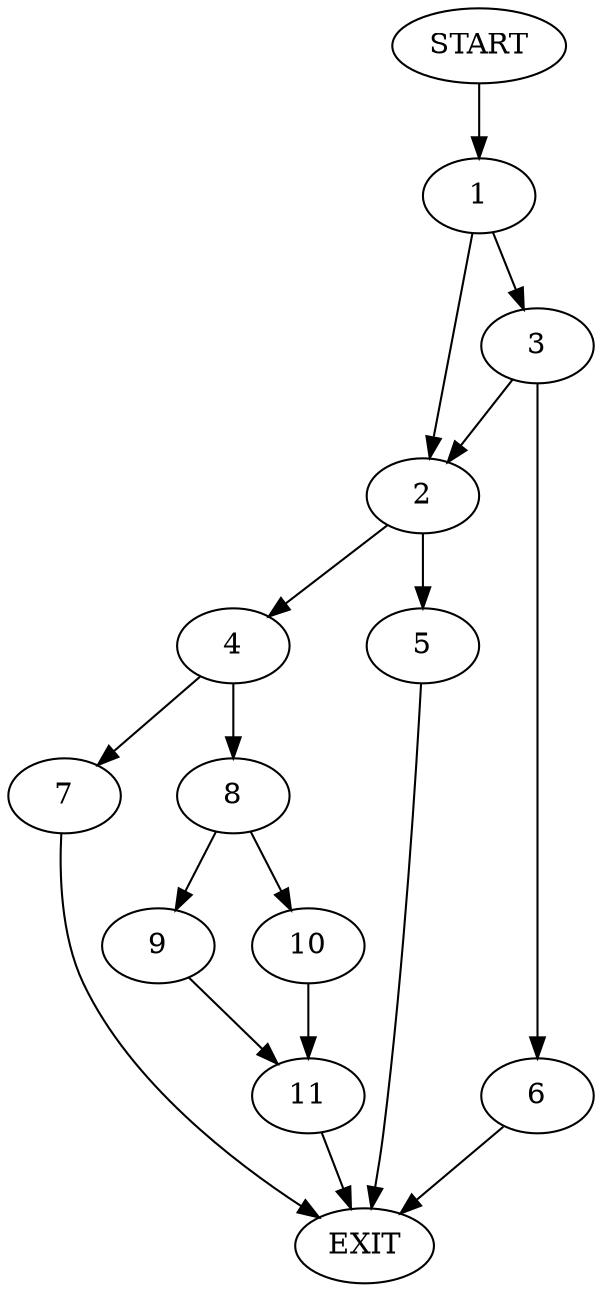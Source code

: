 digraph {
0 [label="START"]
12 [label="EXIT"]
0 -> 1
1 -> 2
1 -> 3
2 -> 4
2 -> 5
3 -> 2
3 -> 6
6 -> 12
5 -> 12
4 -> 7
4 -> 8
7 -> 12
8 -> 9
8 -> 10
10 -> 11
9 -> 11
11 -> 12
}
